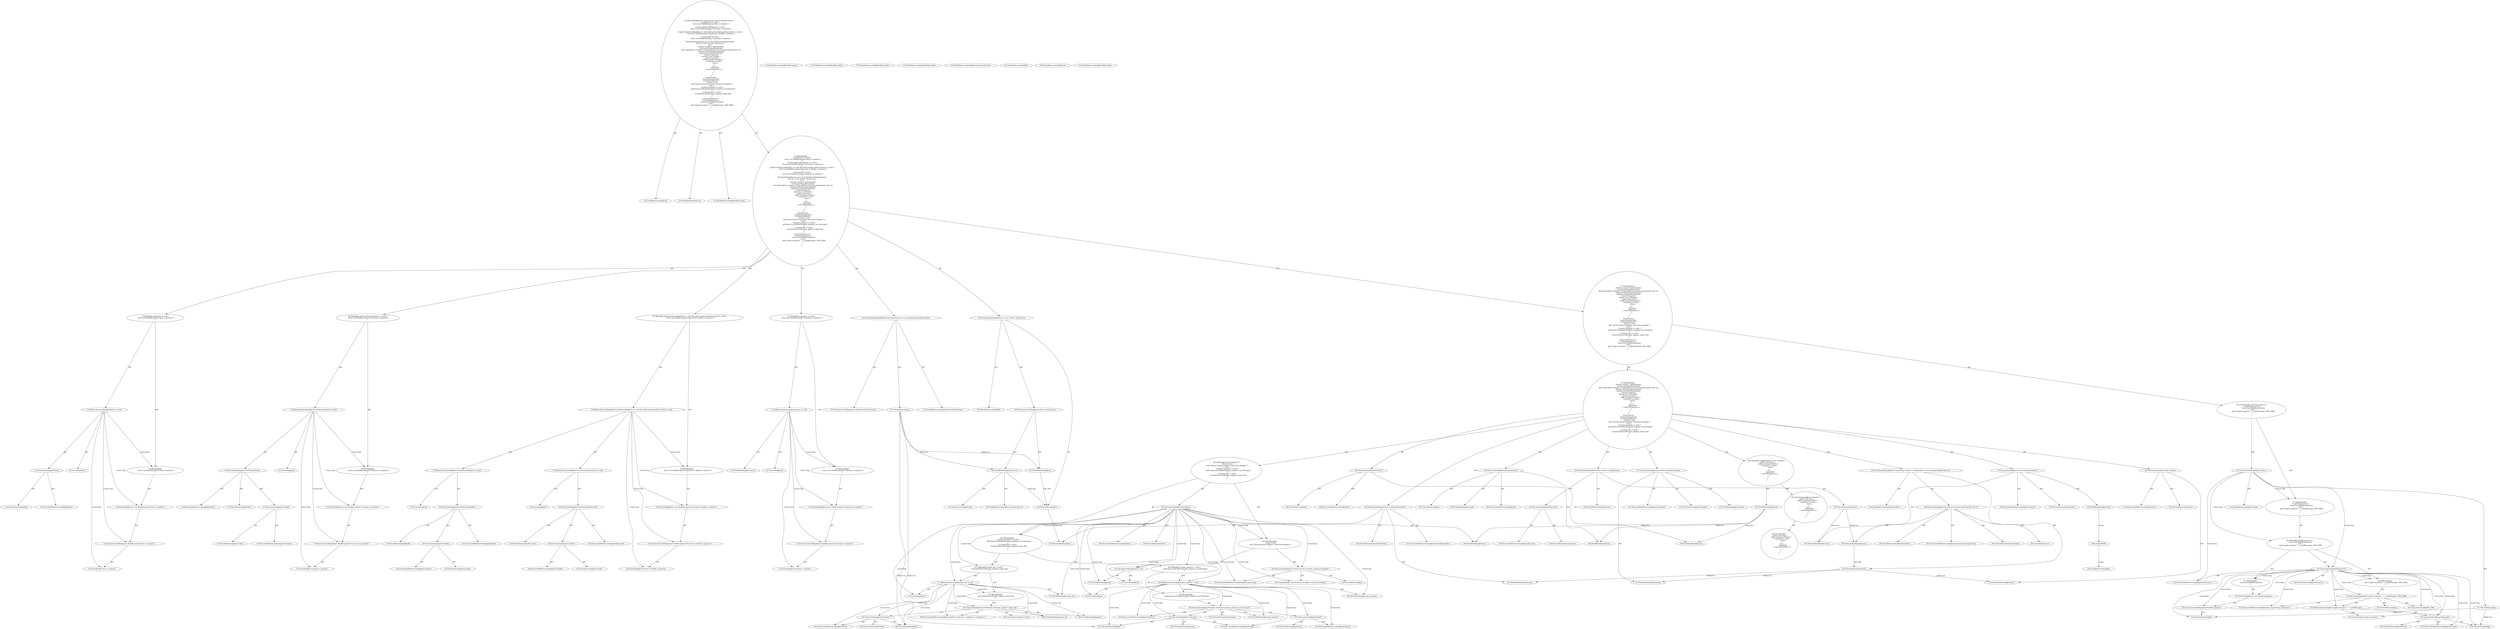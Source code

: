 digraph "execute#?" {
0 [label="2:CtTypeReferenceImpl@void" shape=ellipse]
1 [label="2:CtVirtualElement@execute" shape=ellipse]
2 [label="2:CtTypeReferenceImpl@BuildException" shape=ellipse]
3 [label="3:CtExecutableReferenceImpl@getHost()" shape=ellipse]
4 [label="3:CtVirtualElement@getHost" shape=ellipse]
5 [label="3:CtInvocationImpl@getHost()" shape=ellipse]
6 [label="3:CtLiteralImpl@null" shape=ellipse]
7 [label="3:CtBinaryOperatorImpl@getHost() == null" shape=ellipse]
8 [label="4:CtTypeReferenceImpl@BuildException" shape=ellipse]
9 [label="4:CtLiteralImpl@\"Host is required.\"" shape=ellipse]
10 [label="4:CtConstructorCallImpl@new BuildException(\"Host is required.\")" shape=ellipse]
11 [label="4:CtThrowImpl@throw new BuildException(\"Host is required.\")" shape=ellipse]
12 [label="3:CtBlockImpl@\{
    throw new BuildException(\"Host is required.\");
\}" shape=ellipse]
13 [label="3:CtIfImpl@if (getHost() == null) \{
    throw new BuildException(\"Host is required.\");
\}" shape=ellipse]
14 [label="6:CtExecutableReferenceImpl@getName()" shape=ellipse]
15 [label="6:CtVirtualElement@getName" shape=ellipse]
16 [label="6:CtExecutableReferenceImpl@getUserInfo()" shape=ellipse]
17 [label="6:CtVirtualElement@getUserInfo" shape=ellipse]
18 [label="6:CtInvocationImpl@getUserInfo()" shape=ellipse]
19 [label="6:CtInvocationImpl@getUserInfo().getName()" shape=ellipse]
20 [label="6:CtLiteralImpl@null" shape=ellipse]
21 [label="6:CtBinaryOperatorImpl@getUserInfo().getName() == null" shape=ellipse]
22 [label="7:CtTypeReferenceImpl@BuildException" shape=ellipse]
23 [label="7:CtLiteralImpl@\"Username is required.\"" shape=ellipse]
24 [label="7:CtConstructorCallImpl@new BuildException(\"Username is required.\")" shape=ellipse]
25 [label="7:CtThrowImpl@throw new BuildException(\"Username is required.\")" shape=ellipse]
26 [label="6:CtBlockImpl@\{
    throw new BuildException(\"Username is required.\");
\}" shape=ellipse]
27 [label="6:CtIfImpl@if (getUserInfo().getName() == null) \{
    throw new BuildException(\"Username is required.\");
\}" shape=ellipse]
28 [label="9:CtExecutableReferenceImpl@getKeyfile()" shape=ellipse]
29 [label="9:CtVirtualElement@getKeyfile" shape=ellipse]
30 [label="9:CtExecutableReferenceImpl@getUserInfo()" shape=ellipse]
31 [label="9:CtVirtualElement@getUserInfo" shape=ellipse]
32 [label="9:CtInvocationImpl@getUserInfo()" shape=ellipse]
33 [label="9:CtInvocationImpl@getUserInfo().getKeyfile()" shape=ellipse]
34 [label="9:CtLiteralImpl@null" shape=ellipse]
35 [label="9:CtBinaryOperatorImpl@(getUserInfo().getKeyfile() == null)" shape=ellipse]
36 [label="9:CtExecutableReferenceImpl@getPassword()" shape=ellipse]
37 [label="9:CtVirtualElement@getPassword" shape=ellipse]
38 [label="9:CtExecutableReferenceImpl@getUserInfo()" shape=ellipse]
39 [label="9:CtVirtualElement@getUserInfo" shape=ellipse]
40 [label="9:CtInvocationImpl@getUserInfo()" shape=ellipse]
41 [label="9:CtInvocationImpl@getUserInfo().getPassword()" shape=ellipse]
42 [label="9:CtLiteralImpl@null" shape=ellipse]
43 [label="9:CtBinaryOperatorImpl@(getUserInfo().getPassword() == null)" shape=ellipse]
44 [label="9:CtBinaryOperatorImpl@(getUserInfo().getKeyfile() == null) && (getUserInfo().getPassword() == null)" shape=ellipse]
45 [label="10:CtTypeReferenceImpl@BuildException" shape=ellipse]
46 [label="10:CtLiteralImpl@\"Password or Keyfile is required.\"" shape=ellipse]
47 [label="10:CtConstructorCallImpl@new BuildException(\"Password or Keyfile is required.\")" shape=ellipse]
48 [label="10:CtThrowImpl@throw new BuildException(\"Password or Keyfile is required.\")" shape=ellipse]
49 [label="9:CtBlockImpl@\{
    throw new BuildException(\"Password or Keyfile is required.\");
\}" shape=ellipse]
50 [label="9:CtIfImpl@if ((getUserInfo().getKeyfile() == null) && (getUserInfo().getPassword() == null)) \{
    throw new BuildException(\"Password or Keyfile is required.\");
\}" shape=ellipse]
51 [label="12:CtFieldReadImpl@command" shape=ellipse]
52 [label="12:CtLiteralImpl@null" shape=ellipse]
53 [label="12:CtBinaryOperatorImpl@command == null" shape=ellipse]
54 [label="13:CtTypeReferenceImpl@BuildException" shape=ellipse]
55 [label="13:CtLiteralImpl@\"Command is required.\"" shape=ellipse]
56 [label="13:CtConstructorCallImpl@new BuildException(\"Command is required.\")" shape=ellipse]
57 [label="13:CtThrowImpl@throw new BuildException(\"Command is required.\")" shape=ellipse]
58 [label="12:CtBlockImpl@\{
    throw new BuildException(\"Command is required.\");
\}" shape=ellipse]
59 [label="12:CtIfImpl@if (command == null) \{
    throw new BuildException(\"Command is required.\");
\}" shape=ellipse]
60 [label="15:CtTypeReferenceImpl@ByteArrayOutputStream" shape=ellipse]
61 [label="15:CtTypeReferenceImpl@ByteArrayOutputStream" shape=ellipse]
62 [label="15:CtConstructorCallImpl@new ByteArrayOutputStream()" shape=ellipse]
63 [label="15:CtVirtualElement@out" shape=ellipse]
64 [label="15:CtLocalVariableImpl@ByteArrayOutputStream out = new ByteArrayOutputStream()" shape=ellipse]
65 [label="16:CtTypeReferenceImpl@Tee" shape=ellipse]
66 [label="16:CtTypeReferenceImpl@Tee" shape=ellipse]
67 [label="16:CtVariableReadImpl@out" shape=ellipse]
68 [label="16:CtTypeAccessImpl@System" shape=ellipse]
69 [label="16:CtFieldReadImpl@System.out" shape=ellipse]
70 [label="16:CtFieldReferenceImpl@java.lang.System.out" shape=ellipse]
71 [label="16:CtConstructorCallImpl@new Tee(out, System.out)" shape=ellipse]
72 [label="16:CtVirtualElement@tee" shape=ellipse]
73 [label="16:CtLocalVariableImpl@Tee tee = new Tee(out, System.out)" shape=ellipse]
74 [label="18:CtTypeReferenceImpl@Session" shape=ellipse]
75 [label="18:CtExecutableReferenceImpl@openSession()" shape=ellipse]
76 [label="18:CtVirtualElement@openSession" shape=ellipse]
77 [label="18:CtInvocationImpl@openSession()" shape=ellipse]
78 [label="18:CtVirtualElement@session" shape=ellipse]
79 [label="18:CtLocalVariableImpl@Session session = openSession()" shape=ellipse]
80 [label="19:CtExecutableReferenceImpl@setTimeout()" shape=ellipse]
81 [label="19:CtVirtualElement@setTimeout" shape=ellipse]
82 [label="19:CtVariableReadImpl@session" shape=ellipse]
83 [label="19:CtFieldReadImpl@maxwait" shape=ellipse]
84 [label="19:CtInvocationImpl@session.setTimeout(maxwait)" shape=ellipse]
85 [label="20:CtTypeReferenceImpl@ChannelExec" shape=ellipse]
86 [label="20:CtExecutableReferenceImpl@openChannel(java.lang.String)" shape=ellipse]
87 [label="20:CtVirtualElement@openChannel" shape=ellipse]
88 [label="20:CtVariableReadImpl@session" shape=ellipse]
89 [label="20:CtLiteralImpl@\"exec\"" shape=ellipse]
90 [label="20:CtInvocationImpl@((ChannelExec) (session.openChannel(\"exec\")))" shape=ellipse]
91 [label="20:CtTypeReferenceImpl@ChannelExec" shape=ellipse]
92 [label="20:CtVirtualElement@channel" shape=ellipse]
93 [label="20:CtLocalVariableImpl@final ChannelExec channel = ((ChannelExec) (session.openChannel(\"exec\")))" shape=ellipse]
94 [label="21:CtExecutableReferenceImpl@setCommand()" shape=ellipse]
95 [label="21:CtVirtualElement@setCommand" shape=ellipse]
96 [label="21:CtVariableReadImpl@channel" shape=ellipse]
97 [label="21:CtFieldReadImpl@command" shape=ellipse]
98 [label="21:CtInvocationImpl@channel.setCommand(command)" shape=ellipse]
99 [label="22:CtExecutableReferenceImpl@setOutputStream(Tee)" shape=ellipse]
100 [label="22:CtVirtualElement@setOutputStream" shape=ellipse]
101 [label="22:CtVariableReadImpl@channel" shape=ellipse]
102 [label="22:CtVariableReadImpl@tee" shape=ellipse]
103 [label="22:CtInvocationImpl@channel.setOutputStream(tee)" shape=ellipse]
104 [label="23:CtExecutableReferenceImpl@connect()" shape=ellipse]
105 [label="23:CtVirtualElement@connect" shape=ellipse]
106 [label="23:CtVariableReadImpl@channel" shape=ellipse]
107 [label="23:CtInvocationImpl@channel.connect()" shape=ellipse]
108 [label="24:CtFieldWriteImpl@thread" shape=ellipse]
109 [label="25:CtTypeReferenceImpl@Thread" shape=ellipse]
110 [label="25:CtNewClassImpl@new Thread() \{
    public void run() \{
        while (!channel.isEOF()) \{
            if (thread == null) \{
                return;
            \}
            try \{
                sleep(500);
            \} catch (Exception e) \{
            \}
        \} 
    \}
\}" shape=ellipse]
111 [label="25:CtClassImpl@ \{
    public void run() \{
        while (!channel.isEOF()) \{
            if (thread == null) \{
                return;
            \}
            try \{
                sleep(500);
            \} catch (Exception e) \{
            \}
        \} 
    \}
\}" shape=ellipse]
112 [label="24:CtAssignmentImpl@thread = new Thread() \{
    public void run() \{
        while (!channel.isEOF()) \{
            if (thread == null) \{
                return;
            \}
            try \{
                sleep(500);
            \} catch (Exception e) \{
            \}
        \} 
    \}
\}" shape=ellipse]
113 [label="38:CtExecutableReferenceImpl@start()" shape=ellipse]
114 [label="38:CtVirtualElement@start" shape=ellipse]
115 [label="38:CtFieldReadImpl@thread" shape=ellipse]
116 [label="38:CtInvocationImpl@thread.start()" shape=ellipse]
117 [label="39:CtExecutableReferenceImpl@join()" shape=ellipse]
118 [label="39:CtVirtualElement@join" shape=ellipse]
119 [label="39:CtFieldReadImpl@thread" shape=ellipse]
120 [label="39:CtFieldReadImpl@maxwait" shape=ellipse]
121 [label="39:CtInvocationImpl@thread.join(maxwait)" shape=ellipse]
122 [label="40:CtExecutableReferenceImpl@isAlive()" shape=ellipse]
123 [label="40:CtVirtualElement@isAlive" shape=ellipse]
124 [label="40:CtFieldReadImpl@thread" shape=ellipse]
125 [label="40:CtInvocationImpl@thread.isAlive()" shape=ellipse]
126 [label="41:CtFieldWriteImpl@thread" shape=ellipse]
127 [label="41:CtLiteralImpl@null" shape=ellipse]
128 [label="41:CtAssignmentImpl@thread = null" shape=ellipse]
129 [label="42:CtExecutableReferenceImpl@log(java.lang.String)" shape=ellipse]
130 [label="42:CtVirtualElement@log" shape=ellipse]
131 [label="42:CtLiteralImpl@\"Timeout period exceeded, connection dropped.\"" shape=ellipse]
132 [label="42:CtInvocationImpl@log(\"Timeout period exceeded, connection dropped.\")" shape=ellipse]
133 [label="40:CtBlockImpl@\{
    thread = null;
    log(\"Timeout period exceeded, connection dropped.\");
\}" shape=ellipse]
134 [label="44:CtFieldReadImpl@output_property" shape=ellipse]
135 [label="44:CtLiteralImpl@null" shape=ellipse]
136 [label="44:CtBinaryOperatorImpl@output_property != null" shape=ellipse]
137 [label="45:CtExecutableReferenceImpl@setProperty()" shape=ellipse]
138 [label="45:CtVirtualElement@setProperty" shape=ellipse]
139 [label="45:CtExecutableReferenceImpl@getProject()" shape=ellipse]
140 [label="45:CtVirtualElement@getProject" shape=ellipse]
141 [label="45:CtInvocationImpl@getProject()" shape=ellipse]
142 [label="45:CtFieldReadImpl@output_property" shape=ellipse]
143 [label="45:CtExecutableReferenceImpl@toString()" shape=ellipse]
144 [label="45:CtVirtualElement@toString" shape=ellipse]
145 [label="45:CtVariableReadImpl@out" shape=ellipse]
146 [label="45:CtInvocationImpl@out.toString()" shape=ellipse]
147 [label="45:CtInvocationImpl@getProject().setProperty(output_property, out.toString())" shape=ellipse]
148 [label="44:CtBlockImpl@\{
    getProject().setProperty(output_property, out.toString());
\}" shape=ellipse]
149 [label="44:CtIfImpl@if (output_property != null) \{
    getProject().setProperty(output_property, out.toString());
\}" shape=ellipse]
150 [label="47:CtFieldReadImpl@output_file" shape=ellipse]
151 [label="47:CtLiteralImpl@null" shape=ellipse]
152 [label="47:CtBinaryOperatorImpl@output_file != null" shape=ellipse]
153 [label="48:CtExecutableReferenceImpl@writeToFile(<unknown>,<unknown>,<unknown>)" shape=ellipse]
154 [label="48:CtVirtualElement@writeToFile" shape=ellipse]
155 [label="48:CtExecutableReferenceImpl@toString()" shape=ellipse]
156 [label="48:CtVirtualElement@toString" shape=ellipse]
157 [label="48:CtVariableReadImpl@out" shape=ellipse]
158 [label="48:CtInvocationImpl@out.toString()" shape=ellipse]
159 [label="48:CtFieldReadImpl@append" shape=ellipse]
160 [label="48:CtFieldReadImpl@output_file" shape=ellipse]
161 [label="48:CtInvocationImpl@writeToFile(out.toString(), append, output_file)" shape=ellipse]
162 [label="47:CtBlockImpl@\{
    writeToFile(out.toString(), append, output_file);
\}" shape=ellipse]
163 [label="47:CtIfImpl@if (output_file != null) \{
    writeToFile(out.toString(), append, output_file);
\}" shape=ellipse]
164 [label="43:CtBlockImpl@\{
    if (output_property != null) \{
        getProject().setProperty(output_property, out.toString());
    \}
    if (output_file != null) \{
        writeToFile(out.toString(), append, output_file);
    \}
\}" shape=ellipse]
165 [label="40:CtIfImpl@if (thread.isAlive()) \{
    thread = null;
    log(\"Timeout period exceeded, connection dropped.\");
\} else \{
    if (output_property != null) \{
        getProject().setProperty(output_property, out.toString());
    \}
    if (output_file != null) \{
        writeToFile(out.toString(), append, output_file);
    \}
\}" shape=ellipse]
166 [label="17:CtBlockImpl@\{
    Session session = openSession();
    session.setTimeout(maxwait);
    final ChannelExec channel = ((ChannelExec) (session.openChannel(\"exec\")));
    channel.setCommand(command);
    channel.setOutputStream(tee);
    channel.connect();
    thread = new Thread() \{
        public void run() \{
            while (!channel.isEOF()) \{
                if (thread == null) \{
                    return;
                \}
                try \{
                    sleep(500);
                \} catch (Exception e) \{
                \}
            \} 
        \}
    \};
    thread.start();
    thread.join(maxwait);
    if (thread.isAlive()) \{
        thread = null;
        log(\"Timeout period exceeded, connection dropped.\");
    \} else \{
        if (output_property != null) \{
            getProject().setProperty(output_property, out.toString());
        \}
        if (output_file != null) \{
            writeToFile(out.toString(), append, output_file);
        \}
    \}
\}" shape=ellipse]
167 [label="51:CtVirtualElement@e" shape=ellipse]
168 [label="51:CtTypeReferenceImpl@Exception" shape=ellipse]
169 [label="51:CtCatchVariableImpl@Exception e" shape=ellipse]
170 [label="52:CtExecutableReferenceImpl@getFailonerror()" shape=ellipse]
171 [label="52:CtVirtualElement@getFailonerror" shape=ellipse]
172 [label="52:CtInvocationImpl@getFailonerror()" shape=ellipse]
173 [label="53:CtTypeReferenceImpl@BuildException" shape=ellipse]
174 [label="53:CtVariableReadImpl@e" shape=ellipse]
175 [label="53:CtConstructorCallImpl@new BuildException(e)" shape=ellipse]
176 [label="53:CtThrowImpl@throw new BuildException(e)" shape=ellipse]
177 [label="52:CtBlockImpl@\{
    throw new BuildException(e);
\}" shape=ellipse]
178 [label="55:CtExecutableReferenceImpl@log(java.lang.String,<unknown>)" shape=ellipse]
179 [label="55:CtVirtualElement@log" shape=ellipse]
180 [label="55:CtLiteralImpl@\"Caught exception: \"" shape=ellipse]
181 [label="55:CtExecutableReferenceImpl@getMessage()" shape=ellipse]
182 [label="55:CtVirtualElement@getMessage" shape=ellipse]
183 [label="55:CtVariableReadImpl@e" shape=ellipse]
184 [label="55:CtInvocationImpl@e.getMessage()" shape=ellipse]
185 [label="55:CtBinaryOperatorImpl@\"Caught exception: \" + e.getMessage()" shape=ellipse]
186 [label="55:CtTypeAccessImpl@MSG_ERR" shape=ellipse]
187 [label="55:CtInvocationImpl@log(\"Caught exception: \" + e.getMessage(), MSG_ERR)" shape=ellipse]
188 [label="54:CtBlockImpl@\{
    log(\"Caught exception: \" + e.getMessage(), MSG_ERR);
\}" shape=ellipse]
189 [label="52:CtIfImpl@if (getFailonerror()) \{
    throw new BuildException(e);
\} else \{
    log(\"Caught exception: \" + e.getMessage(), MSG_ERR);
\}" shape=ellipse]
190 [label="51:CtBlockImpl@\{
    if (getFailonerror()) \{
        throw new BuildException(e);
    \} else \{
        log(\"Caught exception: \" + e.getMessage(), MSG_ERR);
    \}
\}" shape=ellipse]
191 [label="51:CtCatchImpl@ catch (Exception e) \{
    if (getFailonerror()) \{
        throw new BuildException(e);
    \} else \{
        log(\"Caught exception: \" + e.getMessage(), MSG_ERR);
    \}
\}" shape=ellipse]
192 [label="17:CtTryImpl@try \{
    Session session = openSession();
    session.setTimeout(maxwait);
    final ChannelExec channel = ((ChannelExec) (session.openChannel(\"exec\")));
    channel.setCommand(command);
    channel.setOutputStream(tee);
    channel.connect();
    thread = new Thread() \{
        public void run() \{
            while (!channel.isEOF()) \{
                if (thread == null) \{
                    return;
                \}
                try \{
                    sleep(500);
                \} catch (Exception e) \{
                \}
            \} 
        \}
    \};
    thread.start();
    thread.join(maxwait);
    if (thread.isAlive()) \{
        thread = null;
        log(\"Timeout period exceeded, connection dropped.\");
    \} else \{
        if (output_property != null) \{
            getProject().setProperty(output_property, out.toString());
        \}
        if (output_file != null) \{
            writeToFile(out.toString(), append, output_file);
        \}
    \}
\} catch (Exception e) \{
    if (getFailonerror()) \{
        throw new BuildException(e);
    \} else \{
        log(\"Caught exception: \" + e.getMessage(), MSG_ERR);
    \}
\}" shape=ellipse]
193 [label="2:CtBlockImpl@\{
    if (getHost() == null) \{
        throw new BuildException(\"Host is required.\");
    \}
    if (getUserInfo().getName() == null) \{
        throw new BuildException(\"Username is required.\");
    \}
    if ((getUserInfo().getKeyfile() == null) && (getUserInfo().getPassword() == null)) \{
        throw new BuildException(\"Password or Keyfile is required.\");
    \}
    if (command == null) \{
        throw new BuildException(\"Command is required.\");
    \}
    ByteArrayOutputStream out = new ByteArrayOutputStream();
    Tee tee = new Tee(out, System.out);
    try \{
        Session session = openSession();
        session.setTimeout(maxwait);
        final ChannelExec channel = ((ChannelExec) (session.openChannel(\"exec\")));
        channel.setCommand(command);
        channel.setOutputStream(tee);
        channel.connect();
        thread = new Thread() \{
            public void run() \{
                while (!channel.isEOF()) \{
                    if (thread == null) \{
                        return;
                    \}
                    try \{
                        sleep(500);
                    \} catch (Exception e) \{
                    \}
                \} 
            \}
        \};
        thread.start();
        thread.join(maxwait);
        if (thread.isAlive()) \{
            thread = null;
            log(\"Timeout period exceeded, connection dropped.\");
        \} else \{
            if (output_property != null) \{
                getProject().setProperty(output_property, out.toString());
            \}
            if (output_file != null) \{
                writeToFile(out.toString(), append, output_file);
            \}
        \}
    \} catch (Exception e) \{
        if (getFailonerror()) \{
            throw new BuildException(e);
        \} else \{
            log(\"Caught exception: \" + e.getMessage(), MSG_ERR);
        \}
    \}
\}" shape=ellipse]
194 [label="2:CtMethodImpl@public void execute() throws BuildException \{
    if (getHost() == null) \{
        throw new BuildException(\"Host is required.\");
    \}
    if (getUserInfo().getName() == null) \{
        throw new BuildException(\"Username is required.\");
    \}
    if ((getUserInfo().getKeyfile() == null) && (getUserInfo().getPassword() == null)) \{
        throw new BuildException(\"Password or Keyfile is required.\");
    \}
    if (command == null) \{
        throw new BuildException(\"Command is required.\");
    \}
    ByteArrayOutputStream out = new ByteArrayOutputStream();
    Tee tee = new Tee(out, System.out);
    try \{
        Session session = openSession();
        session.setTimeout(maxwait);
        final ChannelExec channel = ((ChannelExec) (session.openChannel(\"exec\")));
        channel.setCommand(command);
        channel.setOutputStream(tee);
        channel.connect();
        thread = new Thread() \{
            public void run() \{
                while (!channel.isEOF()) \{
                    if (thread == null) \{
                        return;
                    \}
                    try \{
                        sleep(500);
                    \} catch (Exception e) \{
                    \}
                \} 
            \}
        \};
        thread.start();
        thread.join(maxwait);
        if (thread.isAlive()) \{
            thread = null;
            log(\"Timeout period exceeded, connection dropped.\");
        \} else \{
            if (output_property != null) \{
                getProject().setProperty(output_property, out.toString());
            \}
            if (output_file != null) \{
                writeToFile(out.toString(), append, output_file);
            \}
        \}
    \} catch (Exception e) \{
        if (getFailonerror()) \{
            throw new BuildException(e);
        \} else \{
            log(\"Caught exception: \" + e.getMessage(), MSG_ERR);
        \}
    \}
\}" shape=ellipse]
195 [label="19:Insert@INSERT" shape=ellipse]
196 [label="19:CtTypeReferenceImpl@int" shape=ellipse]
5 -> 4 [label="AST"];
5 -> 3 [label="AST"];
7 -> 5 [label="AST"];
7 -> 6 [label="AST"];
7 -> 12 [label="Control Dep"];
7 -> 11 [label="Control Dep"];
7 -> 10 [label="Control Dep"];
7 -> 9 [label="Control Dep"];
10 -> 9 [label="AST"];
11 -> 10 [label="AST"];
12 -> 11 [label="AST"];
13 -> 7 [label="AST"];
13 -> 12 [label="AST"];
18 -> 17 [label="AST"];
18 -> 16 [label="AST"];
19 -> 15 [label="AST"];
19 -> 18 [label="AST"];
19 -> 14 [label="AST"];
21 -> 19 [label="AST"];
21 -> 20 [label="AST"];
21 -> 26 [label="Control Dep"];
21 -> 25 [label="Control Dep"];
21 -> 24 [label="Control Dep"];
21 -> 23 [label="Control Dep"];
24 -> 23 [label="AST"];
25 -> 24 [label="AST"];
26 -> 25 [label="AST"];
27 -> 21 [label="AST"];
27 -> 26 [label="AST"];
32 -> 31 [label="AST"];
32 -> 30 [label="AST"];
33 -> 29 [label="AST"];
33 -> 32 [label="AST"];
33 -> 28 [label="AST"];
35 -> 33 [label="AST"];
35 -> 34 [label="AST"];
40 -> 39 [label="AST"];
40 -> 38 [label="AST"];
41 -> 37 [label="AST"];
41 -> 40 [label="AST"];
41 -> 36 [label="AST"];
43 -> 41 [label="AST"];
43 -> 42 [label="AST"];
44 -> 35 [label="AST"];
44 -> 43 [label="AST"];
44 -> 49 [label="Control Dep"];
44 -> 48 [label="Control Dep"];
44 -> 47 [label="Control Dep"];
44 -> 46 [label="Control Dep"];
47 -> 46 [label="AST"];
48 -> 47 [label="AST"];
49 -> 48 [label="AST"];
50 -> 44 [label="AST"];
50 -> 49 [label="AST"];
53 -> 51 [label="AST"];
53 -> 52 [label="AST"];
53 -> 58 [label="Control Dep"];
53 -> 57 [label="Control Dep"];
53 -> 56 [label="Control Dep"];
53 -> 55 [label="Control Dep"];
56 -> 55 [label="AST"];
57 -> 56 [label="AST"];
58 -> 57 [label="AST"];
59 -> 53 [label="AST"];
59 -> 58 [label="AST"];
63 -> 67 [label="Define-Use"];
63 -> 69 [label="Define-Use"];
63 -> 145 [label="Define-Use"];
63 -> 157 [label="Define-Use"];
64 -> 63 [label="AST"];
64 -> 60 [label="AST"];
64 -> 62 [label="AST"];
67 -> 72 [label="Data Dep"];
69 -> 68 [label="AST"];
69 -> 70 [label="AST"];
69 -> 72 [label="Data Dep"];
71 -> 67 [label="AST"];
71 -> 69 [label="AST"];
72 -> 102 [label="Define-Use"];
73 -> 72 [label="AST"];
73 -> 65 [label="AST"];
73 -> 71 [label="AST"];
77 -> 76 [label="AST"];
77 -> 75 [label="AST"];
78 -> 82 [label="Define-Use"];
78 -> 88 [label="Define-Use"];
79 -> 78 [label="AST"];
79 -> 74 [label="AST"];
79 -> 77 [label="AST"];
83 -> 195 [label="Action"];
84 -> 81 [label="AST"];
84 -> 82 [label="AST"];
84 -> 80 [label="AST"];
84 -> 83 [label="AST"];
88 -> 92 [label="Data Dep"];
90 -> 87 [label="AST"];
90 -> 91 [label="AST"];
90 -> 88 [label="AST"];
90 -> 86 [label="AST"];
90 -> 89 [label="AST"];
92 -> 96 [label="Define-Use"];
92 -> 101 [label="Define-Use"];
92 -> 106 [label="Define-Use"];
93 -> 92 [label="AST"];
93 -> 85 [label="AST"];
93 -> 90 [label="AST"];
98 -> 95 [label="AST"];
98 -> 96 [label="AST"];
98 -> 94 [label="AST"];
98 -> 97 [label="AST"];
103 -> 100 [label="AST"];
103 -> 101 [label="AST"];
103 -> 99 [label="AST"];
103 -> 102 [label="AST"];
107 -> 105 [label="AST"];
107 -> 106 [label="AST"];
107 -> 104 [label="AST"];
108 -> 115 [label="Define-Use"];
108 -> 119 [label="Define-Use"];
108 -> 124 [label="Define-Use"];
110 -> 111 [label="AST"];
112 -> 108 [label="AST"];
112 -> 110 [label="AST"];
116 -> 114 [label="AST"];
116 -> 115 [label="AST"];
116 -> 113 [label="AST"];
121 -> 118 [label="AST"];
121 -> 119 [label="AST"];
121 -> 117 [label="AST"];
121 -> 120 [label="AST"];
125 -> 123 [label="AST"];
125 -> 124 [label="AST"];
125 -> 122 [label="AST"];
125 -> 133 [label="Control Dep"];
125 -> 128 [label="Control Dep"];
125 -> 126 [label="Control Dep"];
125 -> 127 [label="Control Dep"];
125 -> 132 [label="Control Dep"];
125 -> 129 [label="Control Dep"];
125 -> 131 [label="Control Dep"];
125 -> 164 [label="Control Dep"];
125 -> 149 [label="Control Dep"];
125 -> 136 [label="Control Dep"];
125 -> 134 [label="Control Dep"];
125 -> 135 [label="Control Dep"];
125 -> 163 [label="Control Dep"];
125 -> 152 [label="Control Dep"];
125 -> 150 [label="Control Dep"];
125 -> 151 [label="Control Dep"];
128 -> 126 [label="AST"];
128 -> 127 [label="AST"];
132 -> 130 [label="AST"];
132 -> 129 [label="AST"];
132 -> 131 [label="AST"];
133 -> 128 [label="AST"];
133 -> 132 [label="AST"];
136 -> 134 [label="AST"];
136 -> 135 [label="AST"];
136 -> 148 [label="Control Dep"];
136 -> 147 [label="Control Dep"];
136 -> 137 [label="Control Dep"];
136 -> 141 [label="Control Dep"];
136 -> 139 [label="Control Dep"];
136 -> 142 [label="Control Dep"];
136 -> 146 [label="Control Dep"];
136 -> 143 [label="Control Dep"];
136 -> 145 [label="Control Dep"];
141 -> 140 [label="AST"];
141 -> 139 [label="AST"];
146 -> 144 [label="AST"];
146 -> 145 [label="AST"];
146 -> 143 [label="AST"];
147 -> 138 [label="AST"];
147 -> 141 [label="AST"];
147 -> 137 [label="AST"];
147 -> 142 [label="AST"];
147 -> 146 [label="AST"];
148 -> 147 [label="AST"];
149 -> 136 [label="AST"];
149 -> 148 [label="AST"];
152 -> 150 [label="AST"];
152 -> 151 [label="AST"];
152 -> 162 [label="Control Dep"];
152 -> 161 [label="Control Dep"];
152 -> 153 [label="Control Dep"];
152 -> 158 [label="Control Dep"];
152 -> 155 [label="Control Dep"];
152 -> 157 [label="Control Dep"];
152 -> 159 [label="Control Dep"];
152 -> 160 [label="Control Dep"];
158 -> 156 [label="AST"];
158 -> 157 [label="AST"];
158 -> 155 [label="AST"];
161 -> 154 [label="AST"];
161 -> 153 [label="AST"];
161 -> 158 [label="AST"];
161 -> 159 [label="AST"];
161 -> 160 [label="AST"];
162 -> 161 [label="AST"];
163 -> 152 [label="AST"];
163 -> 162 [label="AST"];
164 -> 149 [label="AST"];
164 -> 163 [label="AST"];
165 -> 125 [label="AST"];
165 -> 133 [label="AST"];
165 -> 164 [label="AST"];
166 -> 79 [label="AST"];
166 -> 84 [label="AST"];
166 -> 93 [label="AST"];
166 -> 98 [label="AST"];
166 -> 103 [label="AST"];
166 -> 107 [label="AST"];
166 -> 112 [label="AST"];
166 -> 116 [label="AST"];
166 -> 121 [label="AST"];
166 -> 165 [label="AST"];
167 -> 174 [label="Define-Use"];
167 -> 183 [label="Define-Use"];
169 -> 167 [label="AST"];
169 -> 168 [label="AST"];
169 -> 190 [label="Control Dep"];
169 -> 189 [label="Control Dep"];
169 -> 172 [label="Control Dep"];
169 -> 170 [label="Control Dep"];
172 -> 171 [label="AST"];
172 -> 170 [label="AST"];
172 -> 177 [label="Control Dep"];
172 -> 176 [label="Control Dep"];
172 -> 175 [label="Control Dep"];
172 -> 174 [label="Control Dep"];
172 -> 188 [label="Control Dep"];
172 -> 187 [label="Control Dep"];
172 -> 178 [label="Control Dep"];
172 -> 185 [label="Control Dep"];
172 -> 180 [label="Control Dep"];
172 -> 184 [label="Control Dep"];
172 -> 181 [label="Control Dep"];
172 -> 183 [label="Control Dep"];
172 -> 186 [label="Control Dep"];
175 -> 174 [label="AST"];
176 -> 175 [label="AST"];
177 -> 176 [label="AST"];
184 -> 182 [label="AST"];
184 -> 183 [label="AST"];
184 -> 181 [label="AST"];
185 -> 180 [label="AST"];
185 -> 184 [label="AST"];
187 -> 179 [label="AST"];
187 -> 178 [label="AST"];
187 -> 185 [label="AST"];
187 -> 186 [label="AST"];
188 -> 187 [label="AST"];
189 -> 172 [label="AST"];
189 -> 177 [label="AST"];
189 -> 188 [label="AST"];
190 -> 189 [label="AST"];
191 -> 169 [label="AST"];
191 -> 190 [label="AST"];
192 -> 166 [label="AST"];
192 -> 191 [label="AST"];
193 -> 13 [label="AST"];
193 -> 27 [label="AST"];
193 -> 50 [label="AST"];
193 -> 59 [label="AST"];
193 -> 64 [label="AST"];
193 -> 73 [label="AST"];
193 -> 192 [label="AST"];
194 -> 1 [label="AST"];
194 -> 0 [label="AST"];
194 -> 2 [label="AST"];
194 -> 193 [label="AST"];
195 -> 196 [label="Action"];
}